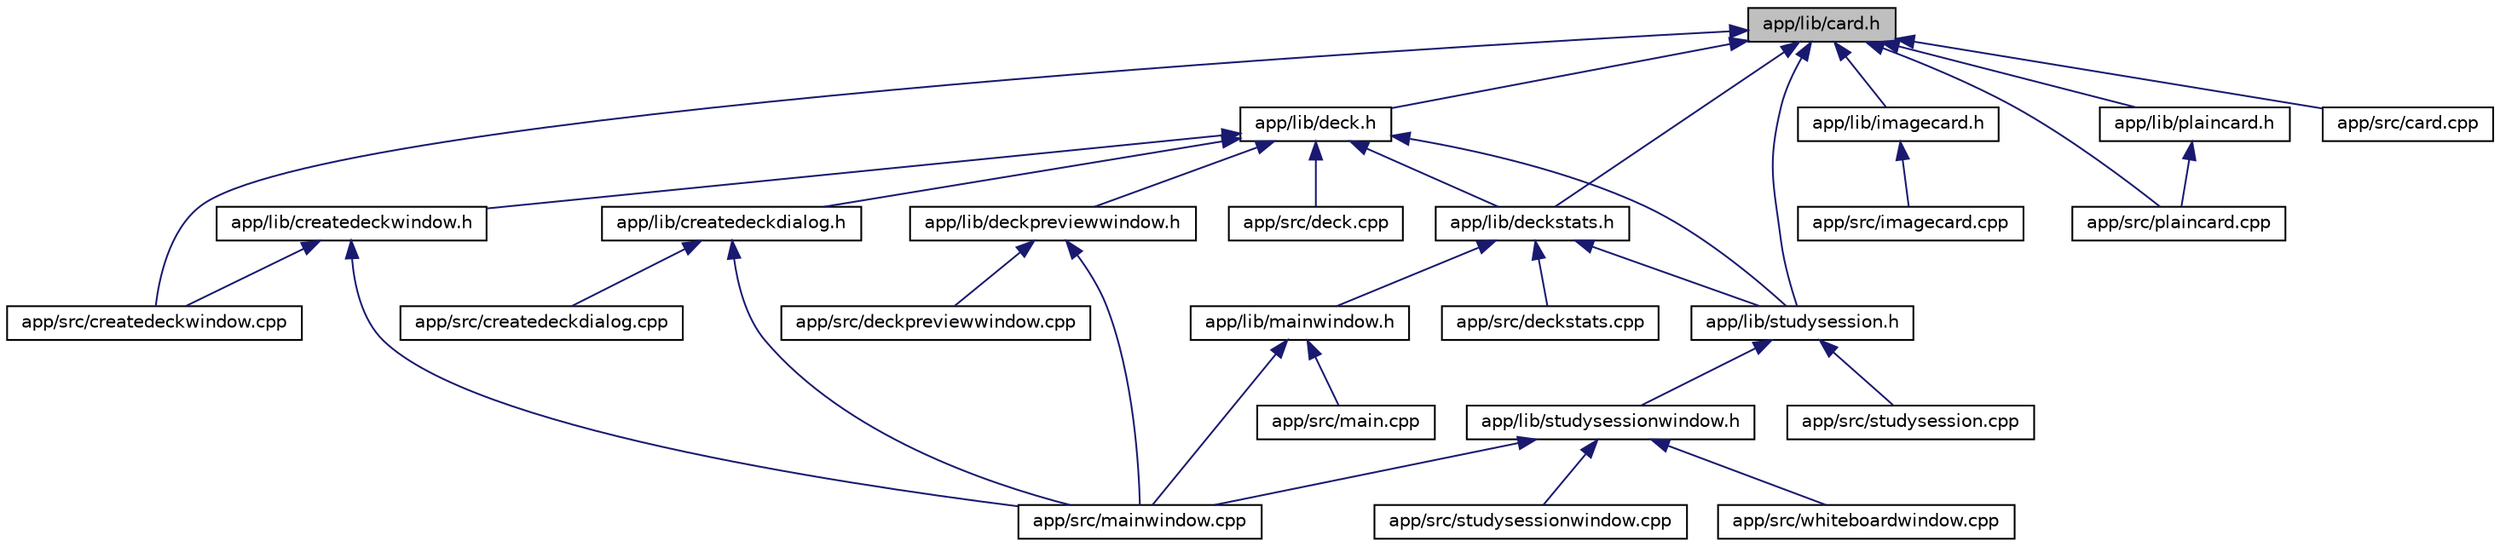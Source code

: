 digraph "app/lib/card.h"
{
 // LATEX_PDF_SIZE
  edge [fontname="Helvetica",fontsize="10",labelfontname="Helvetica",labelfontsize="10"];
  node [fontname="Helvetica",fontsize="10",shape=record];
  Node1 [label="app/lib/card.h",height=0.2,width=0.4,color="black", fillcolor="grey75", style="filled", fontcolor="black",tooltip=" "];
  Node1 -> Node2 [dir="back",color="midnightblue",fontsize="10",style="solid"];
  Node2 [label="app/lib/deck.h",height=0.2,width=0.4,color="black", fillcolor="white", style="filled",URL="$deck_8h.html",tooltip=" "];
  Node2 -> Node3 [dir="back",color="midnightblue",fontsize="10",style="solid"];
  Node3 [label="app/lib/createdeckdialog.h",height=0.2,width=0.4,color="black", fillcolor="white", style="filled",URL="$createdeckdialog_8h.html",tooltip=" "];
  Node3 -> Node4 [dir="back",color="midnightblue",fontsize="10",style="solid"];
  Node4 [label="app/src/createdeckdialog.cpp",height=0.2,width=0.4,color="black", fillcolor="white", style="filled",URL="$createdeckdialog_8cpp.html",tooltip=" "];
  Node3 -> Node5 [dir="back",color="midnightblue",fontsize="10",style="solid"];
  Node5 [label="app/src/mainwindow.cpp",height=0.2,width=0.4,color="black", fillcolor="white", style="filled",URL="$mainwindow_8cpp.html",tooltip=" "];
  Node2 -> Node6 [dir="back",color="midnightblue",fontsize="10",style="solid"];
  Node6 [label="app/lib/createdeckwindow.h",height=0.2,width=0.4,color="black", fillcolor="white", style="filled",URL="$createdeckwindow_8h.html",tooltip=" "];
  Node6 -> Node7 [dir="back",color="midnightblue",fontsize="10",style="solid"];
  Node7 [label="app/src/createdeckwindow.cpp",height=0.2,width=0.4,color="black", fillcolor="white", style="filled",URL="$createdeckwindow_8cpp.html",tooltip=" "];
  Node6 -> Node5 [dir="back",color="midnightblue",fontsize="10",style="solid"];
  Node2 -> Node8 [dir="back",color="midnightblue",fontsize="10",style="solid"];
  Node8 [label="app/lib/deckpreviewwindow.h",height=0.2,width=0.4,color="black", fillcolor="white", style="filled",URL="$deckpreviewwindow_8h.html",tooltip=" "];
  Node8 -> Node9 [dir="back",color="midnightblue",fontsize="10",style="solid"];
  Node9 [label="app/src/deckpreviewwindow.cpp",height=0.2,width=0.4,color="black", fillcolor="white", style="filled",URL="$deckpreviewwindow_8cpp.html",tooltip=" "];
  Node8 -> Node5 [dir="back",color="midnightblue",fontsize="10",style="solid"];
  Node2 -> Node10 [dir="back",color="midnightblue",fontsize="10",style="solid"];
  Node10 [label="app/lib/deckstats.h",height=0.2,width=0.4,color="black", fillcolor="white", style="filled",URL="$deckstats_8h.html",tooltip=" "];
  Node10 -> Node11 [dir="back",color="midnightblue",fontsize="10",style="solid"];
  Node11 [label="app/lib/mainwindow.h",height=0.2,width=0.4,color="black", fillcolor="white", style="filled",URL="$mainwindow_8h.html",tooltip=" "];
  Node11 -> Node12 [dir="back",color="midnightblue",fontsize="10",style="solid"];
  Node12 [label="app/src/main.cpp",height=0.2,width=0.4,color="black", fillcolor="white", style="filled",URL="$main_8cpp.html",tooltip=" "];
  Node11 -> Node5 [dir="back",color="midnightblue",fontsize="10",style="solid"];
  Node10 -> Node13 [dir="back",color="midnightblue",fontsize="10",style="solid"];
  Node13 [label="app/lib/studysession.h",height=0.2,width=0.4,color="black", fillcolor="white", style="filled",URL="$studysession_8h.html",tooltip=" "];
  Node13 -> Node14 [dir="back",color="midnightblue",fontsize="10",style="solid"];
  Node14 [label="app/lib/studysessionwindow.h",height=0.2,width=0.4,color="black", fillcolor="white", style="filled",URL="$studysessionwindow_8h.html",tooltip=" "];
  Node14 -> Node5 [dir="back",color="midnightblue",fontsize="10",style="solid"];
  Node14 -> Node15 [dir="back",color="midnightblue",fontsize="10",style="solid"];
  Node15 [label="app/src/studysessionwindow.cpp",height=0.2,width=0.4,color="black", fillcolor="white", style="filled",URL="$studysessionwindow_8cpp.html",tooltip=" "];
  Node14 -> Node16 [dir="back",color="midnightblue",fontsize="10",style="solid"];
  Node16 [label="app/src/whiteboardwindow.cpp",height=0.2,width=0.4,color="black", fillcolor="white", style="filled",URL="$whiteboardwindow_8cpp.html",tooltip=" "];
  Node13 -> Node17 [dir="back",color="midnightblue",fontsize="10",style="solid"];
  Node17 [label="app/src/studysession.cpp",height=0.2,width=0.4,color="black", fillcolor="white", style="filled",URL="$studysession_8cpp.html",tooltip=" "];
  Node10 -> Node18 [dir="back",color="midnightblue",fontsize="10",style="solid"];
  Node18 [label="app/src/deckstats.cpp",height=0.2,width=0.4,color="black", fillcolor="white", style="filled",URL="$deckstats_8cpp.html",tooltip=" "];
  Node2 -> Node13 [dir="back",color="midnightblue",fontsize="10",style="solid"];
  Node2 -> Node19 [dir="back",color="midnightblue",fontsize="10",style="solid"];
  Node19 [label="app/src/deck.cpp",height=0.2,width=0.4,color="black", fillcolor="white", style="filled",URL="$deck_8cpp.html",tooltip=" "];
  Node1 -> Node10 [dir="back",color="midnightblue",fontsize="10",style="solid"];
  Node1 -> Node20 [dir="back",color="midnightblue",fontsize="10",style="solid"];
  Node20 [label="app/lib/imagecard.h",height=0.2,width=0.4,color="black", fillcolor="white", style="filled",URL="$imagecard_8h.html",tooltip=" "];
  Node20 -> Node21 [dir="back",color="midnightblue",fontsize="10",style="solid"];
  Node21 [label="app/src/imagecard.cpp",height=0.2,width=0.4,color="black", fillcolor="white", style="filled",URL="$imagecard_8cpp.html",tooltip=" "];
  Node1 -> Node22 [dir="back",color="midnightblue",fontsize="10",style="solid"];
  Node22 [label="app/lib/plaincard.h",height=0.2,width=0.4,color="black", fillcolor="white", style="filled",URL="$plaincard_8h.html",tooltip=" "];
  Node22 -> Node23 [dir="back",color="midnightblue",fontsize="10",style="solid"];
  Node23 [label="app/src/plaincard.cpp",height=0.2,width=0.4,color="black", fillcolor="white", style="filled",URL="$plaincard_8cpp.html",tooltip=" "];
  Node1 -> Node13 [dir="back",color="midnightblue",fontsize="10",style="solid"];
  Node1 -> Node24 [dir="back",color="midnightblue",fontsize="10",style="solid"];
  Node24 [label="app/src/card.cpp",height=0.2,width=0.4,color="black", fillcolor="white", style="filled",URL="$card_8cpp.html",tooltip=" "];
  Node1 -> Node7 [dir="back",color="midnightblue",fontsize="10",style="solid"];
  Node1 -> Node23 [dir="back",color="midnightblue",fontsize="10",style="solid"];
}
